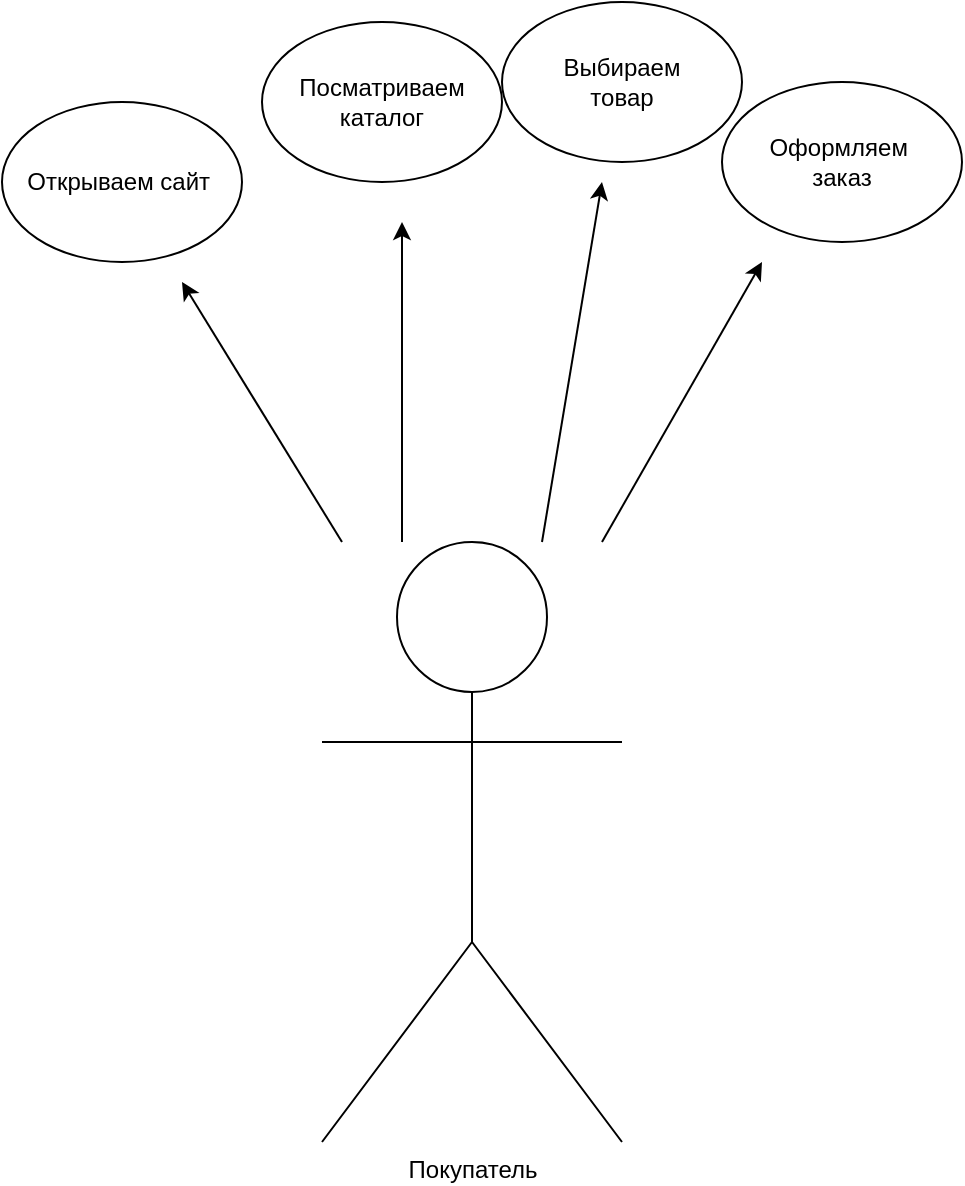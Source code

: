 <mxfile version="20.7.4" type="github">
  <diagram id="FilqKR_3hf8fQAEmIi9d" name="Page-1">
    <mxGraphModel dx="2074" dy="1124" grid="1" gridSize="10" guides="1" tooltips="1" connect="1" arrows="1" fold="1" page="1" pageScale="1" pageWidth="850" pageHeight="1100" math="0" shadow="0">
      <root>
        <mxCell id="0" />
        <mxCell id="1" parent="0" />
        <mxCell id="13UuVdC8lS7XDH1O-pPX-2" value="Покупатель&lt;br&gt;" style="shape=umlActor;verticalLabelPosition=bottom;verticalAlign=top;html=1;outlineConnect=0;" parent="1" vertex="1">
          <mxGeometry x="350" y="400" width="150" height="300" as="geometry" />
        </mxCell>
        <mxCell id="13UuVdC8lS7XDH1O-pPX-3" value="" style="endArrow=classic;html=1;rounded=0;" parent="1" edge="1">
          <mxGeometry width="50" height="50" relative="1" as="geometry">
            <mxPoint x="360" y="400" as="sourcePoint" />
            <mxPoint x="280" y="270" as="targetPoint" />
          </mxGeometry>
        </mxCell>
        <mxCell id="13UuVdC8lS7XDH1O-pPX-4" value="" style="endArrow=classic;html=1;rounded=0;" parent="1" edge="1">
          <mxGeometry width="50" height="50" relative="1" as="geometry">
            <mxPoint x="390" y="400" as="sourcePoint" />
            <mxPoint x="390" y="240" as="targetPoint" />
          </mxGeometry>
        </mxCell>
        <mxCell id="13UuVdC8lS7XDH1O-pPX-5" value="" style="endArrow=classic;html=1;rounded=0;" parent="1" edge="1">
          <mxGeometry width="50" height="50" relative="1" as="geometry">
            <mxPoint x="490" y="400" as="sourcePoint" />
            <mxPoint x="570" y="260" as="targetPoint" />
          </mxGeometry>
        </mxCell>
        <mxCell id="13UuVdC8lS7XDH1O-pPX-6" value="" style="endArrow=classic;html=1;rounded=0;" parent="1" edge="1">
          <mxGeometry x="0.625" y="-15" width="50" height="50" relative="1" as="geometry">
            <mxPoint x="460" y="400" as="sourcePoint" />
            <mxPoint x="490" y="220" as="targetPoint" />
            <mxPoint as="offset" />
          </mxGeometry>
        </mxCell>
        <mxCell id="13UuVdC8lS7XDH1O-pPX-7" value="Открываем сайт&amp;nbsp;" style="ellipse;whiteSpace=wrap;html=1;" parent="1" vertex="1">
          <mxGeometry x="190" y="180" width="120" height="80" as="geometry" />
        </mxCell>
        <mxCell id="13UuVdC8lS7XDH1O-pPX-8" value="Посматриваем&lt;br&gt;каталог" style="ellipse;whiteSpace=wrap;html=1;" parent="1" vertex="1">
          <mxGeometry x="320" y="140" width="120" height="80" as="geometry" />
        </mxCell>
        <mxCell id="13UuVdC8lS7XDH1O-pPX-9" value="Выбираем&lt;br&gt;товар" style="ellipse;whiteSpace=wrap;html=1;" parent="1" vertex="1">
          <mxGeometry x="440" y="130" width="120" height="80" as="geometry" />
        </mxCell>
        <mxCell id="13UuVdC8lS7XDH1O-pPX-10" value="Оформляем&amp;nbsp;&lt;br&gt;заказ" style="ellipse;whiteSpace=wrap;html=1;" parent="1" vertex="1">
          <mxGeometry x="550" y="170" width="120" height="80" as="geometry" />
        </mxCell>
      </root>
    </mxGraphModel>
  </diagram>
</mxfile>
